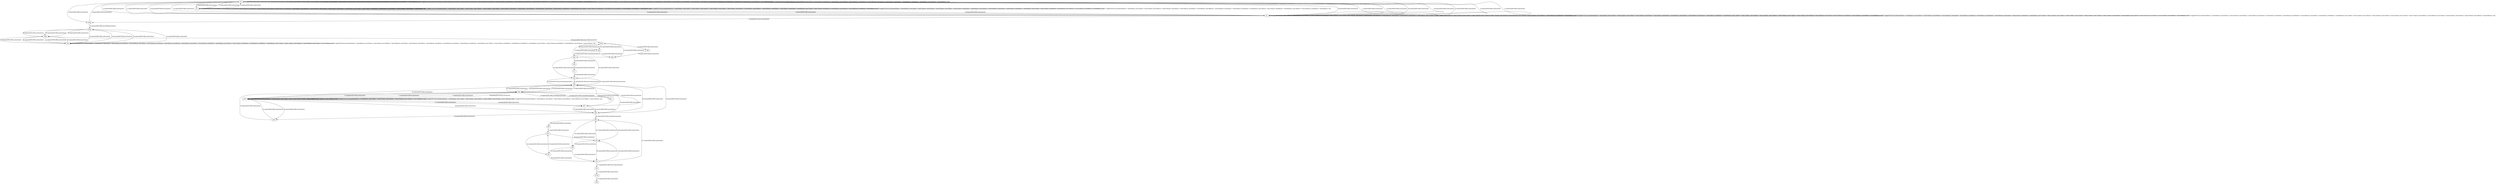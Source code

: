 # Total number of goals covered by this test: 1
# d13m --> b56

digraph g {
"b3" -> "b3" [label = "1-toggle[TOGGLE];/null/door33[false]:=!(door33[false]); door2[false]:=!(door2[false]); door4[false]:=!(door4[false]); door20[false]:=!(door20[false]); door36[false]:=!(door36[false]); door5[false]:=!(door5[false]); door6[false]:=!(door6[false]); door8[false]:=!(door8[false]); door26[false]:=!(door26[false]); /null"];
"b3" -> "d36p" [label = "2-explore[EXPLORE];/null/null/null"];
"d36p" -> "b3" [label = "3-explore[EXPLORE];/null/null/null"];
"b3" -> "b3" [label = "4-toggle[TOGGLE];/null/door33[false]:=!(door33[false]); door2[false]:=!(door2[false]); door4[false]:=!(door4[false]); door20[false]:=!(door20[false]); door36[false]:=!(door36[false]); door5[false]:=!(door5[false]); door6[false]:=!(door6[false]); door8[false]:=!(door8[false]); door26[false]:=!(door26[false]); /null"];
"b3" -> "b4" [label = "5-explore[EXPLORE];/null/null/null"];
"b4" -> "b4" [label = "6-toggle[TOGGLE];/null/door0[false]:=!(door0[false]); door1[false]:=!(door1[false]); door33[false]:=!(door33[false]); door2[false]:=!(door2[false]); door4[false]:=!(door4[false]); door36[false]:=!(door36[false]); door5[false]:=!(door5[false]); door6[false]:=!(door6[false]); door7[false]:=!(door7[false]); door8[false]:=!(door8[false]); door24[false]:=!(door24[false]); door9[false]:=!(door9[false]); /null"];
"b4" -> "b4" [label = "7-toggle[TOGGLE];/null/door0[false]:=!(door0[false]); door1[false]:=!(door1[false]); door33[false]:=!(door33[false]); door2[false]:=!(door2[false]); door4[false]:=!(door4[false]); door36[false]:=!(door36[false]); door5[false]:=!(door5[false]); door6[false]:=!(door6[false]); door7[false]:=!(door7[false]); door8[false]:=!(door8[false]); door24[false]:=!(door24[false]); door9[false]:=!(door9[false]); /null"];
"b4" -> "b2" [label = "8-explore[EXPLORE];/null/null/null"];
"b2" -> "b3" [label = "9-explore[EXPLORE];/null/null/null"];
"b3" -> "b2" [label = "10-explore[EXPLORE];/null/null/null"];
"b2" -> "b3" [label = "11-explore[EXPLORE];/null/null/null"];
"b3" -> "b2" [label = "12-explore[EXPLORE];/null/null/null"];
"b2" -> "b2" [label = "13-toggle[TOGGLE];/null/door0[false]:=!(door0[false]); door32[false]:=!(door32[false]); door33[false]:=!(door33[false]); door2[false]:=!(door2[false]); door4[false]:=!(door4[false]); door36[false]:=!(door36[false]); door5[false]:=!(door5[false]); door9[false]:=!(door9[false]); door11[false]:=!(door11[false]); door13[false]:=!(door13[false]); door15[false]:=!(door15[false]); door17[false]:=!(door17[false]); door20[false]:=!(door20[false]); door22[false]:=!(door22[false]); door23[false]:=!(door23[false]); door29[false]:=!(door29[false]); /null"];
"b2" -> "b4" [label = "14-explore[EXPLORE];/null/null/null"];
"b4" -> "b4" [label = "15-toggle[TOGGLE];/null/door0[false]:=!(door0[false]); door1[false]:=!(door1[false]); door33[false]:=!(door33[false]); door2[false]:=!(door2[false]); door4[false]:=!(door4[false]); door36[false]:=!(door36[false]); door5[false]:=!(door5[false]); door6[false]:=!(door6[false]); door7[false]:=!(door7[false]); door8[false]:=!(door8[false]); door24[false]:=!(door24[false]); door9[false]:=!(door9[false]); /null"];
"b4" -> "b4" [label = "16-toggle[TOGGLE];/null/door0[false]:=!(door0[false]); door1[false]:=!(door1[false]); door33[false]:=!(door33[false]); door2[false]:=!(door2[false]); door4[false]:=!(door4[false]); door36[false]:=!(door36[false]); door5[false]:=!(door5[false]); door6[false]:=!(door6[false]); door7[false]:=!(door7[false]); door8[false]:=!(door8[false]); door24[false]:=!(door24[false]); door9[false]:=!(door9[false]); /null"];
"b4" -> "b4" [label = "17-toggle[TOGGLE];/null/door0[false]:=!(door0[false]); door1[false]:=!(door1[false]); door33[false]:=!(door33[false]); door2[false]:=!(door2[false]); door4[false]:=!(door4[false]); door36[false]:=!(door36[false]); door5[false]:=!(door5[false]); door6[false]:=!(door6[false]); door7[false]:=!(door7[false]); door8[false]:=!(door8[false]); door24[false]:=!(door24[false]); door9[false]:=!(door9[false]); /null"];
"b4" -> "b2" [label = "18-explore[EXPLORE];/null/null/null"];
"b2" -> "b2" [label = "19-toggle[TOGGLE];/null/door0[false]:=!(door0[false]); door32[false]:=!(door32[false]); door33[false]:=!(door33[false]); door2[false]:=!(door2[false]); door4[false]:=!(door4[false]); door36[false]:=!(door36[false]); door5[false]:=!(door5[false]); door9[false]:=!(door9[false]); door11[false]:=!(door11[false]); door13[false]:=!(door13[false]); door15[false]:=!(door15[false]); door17[false]:=!(door17[false]); door20[false]:=!(door20[false]); door22[false]:=!(door22[false]); door23[false]:=!(door23[false]); door29[false]:=!(door29[false]); /null"];
"b2" -> "b3" [label = "20-explore[EXPLORE];/null/null/null"];
"b3" -> "b4" [label = "21-explore[EXPLORE];/null/null/null"];
"b4" -> "b3" [label = "22-explore[EXPLORE];/null/null/null"];
"b3" -> "b3" [label = "23-toggle[TOGGLE];/null/door33[false]:=!(door33[false]); door2[false]:=!(door2[false]); door4[false]:=!(door4[false]); door20[false]:=!(door20[false]); door36[false]:=!(door36[false]); door5[false]:=!(door5[false]); door6[false]:=!(door6[false]); door8[false]:=!(door8[false]); door26[false]:=!(door26[false]); /null"];
"b3" -> "b2" [label = "24-explore[EXPLORE];/null/null/null"];
"b2" -> "b2" [label = "25-toggle[TOGGLE];/null/door0[false]:=!(door0[false]); door32[false]:=!(door32[false]); door33[false]:=!(door33[false]); door2[false]:=!(door2[false]); door4[false]:=!(door4[false]); door36[false]:=!(door36[false]); door5[false]:=!(door5[false]); door9[false]:=!(door9[false]); door11[false]:=!(door11[false]); door13[false]:=!(door13[false]); door15[false]:=!(door15[false]); door17[false]:=!(door17[false]); door20[false]:=!(door20[false]); door22[false]:=!(door22[false]); door23[false]:=!(door23[false]); door29[false]:=!(door29[false]); /null"];
"b2" -> "b3" [label = "26-explore[EXPLORE];/null/null/null"];
"b3" -> "b2" [label = "27-explore[EXPLORE];/null/null/null"];
"b2" -> "b3" [label = "28-explore[EXPLORE];/null/null/null"];
"b3" -> "b2" [label = "29-explore[EXPLORE];/null/null/null"];
"b2" -> "b3" [label = "30-explore[EXPLORE];/null/null/null"];
"b3" -> "b3" [label = "31-toggle[TOGGLE];/null/door33[false]:=!(door33[false]); door2[false]:=!(door2[false]); door4[false]:=!(door4[false]); door20[false]:=!(door20[false]); door36[false]:=!(door36[false]); door5[false]:=!(door5[false]); door6[false]:=!(door6[false]); door8[false]:=!(door8[false]); door26[false]:=!(door26[false]); /null"];
"b3" -> "b2" [label = "32-explore[EXPLORE];/null/null/null"];
"b2" -> "b2" [label = "33-toggle[TOGGLE];/null/door0[false]:=!(door0[false]); door32[false]:=!(door32[false]); door33[false]:=!(door33[false]); door2[false]:=!(door2[false]); door4[false]:=!(door4[false]); door36[false]:=!(door36[false]); door5[false]:=!(door5[false]); door9[false]:=!(door9[false]); door11[false]:=!(door11[false]); door13[false]:=!(door13[false]); door15[false]:=!(door15[false]); door17[false]:=!(door17[false]); door20[false]:=!(door20[false]); door22[false]:=!(door22[false]); door23[false]:=!(door23[false]); door29[false]:=!(door29[false]); /null"];
"b2" -> "d36p" [label = "34-explore[EXPLORE];/null/null/null"];
"d36p" -> "d36m" [label = "35-explore[EXPLORE];/door36[false]/null/null"];
"d36m" -> "d33p" [label = "36-explore[EXPLORE];/null/null/null"];
"d33p" -> "b86" [label = "37-explore[EXPLORE];/null/null/null"];
"b86" -> "b86" [label = "38-toggle[TOGGLE];/null/door0[false]:=!(door0[false]); door1[false]:=!(door1[false]); door33[false]:=!(door33[false]); door2[false]:=!(door2[false]); door3[false]:=!(door3[false]); door4[false]:=!(door4[false]); door5[false]:=!(door5[false]); door6[false]:=!(door6[false]); door7[false]:=!(door7[false]); door8[false]:=!(door8[false]); door9[false]:=!(door9[false]); door27[false]:=!(door27[false]); door30[false]:=!(door30[false]); door31[false]:=!(door31[false]); /null"];
"b86" -> "d36m" [label = "39-explore[EXPLORE];/null/null/null"];
"d36m" -> "d33p" [label = "40-explore[EXPLORE];/null/null/null"];
"d33p" -> "b86" [label = "41-explore[EXPLORE];/null/null/null"];
"b86" -> "b86" [label = "42-toggle[TOGGLE];/null/door0[false]:=!(door0[false]); door1[false]:=!(door1[false]); door33[false]:=!(door33[false]); door2[false]:=!(door2[false]); door3[false]:=!(door3[false]); door4[false]:=!(door4[false]); door5[false]:=!(door5[false]); door6[false]:=!(door6[false]); door7[false]:=!(door7[false]); door8[false]:=!(door8[false]); door9[false]:=!(door9[false]); door27[false]:=!(door27[false]); door30[false]:=!(door30[false]); door31[false]:=!(door31[false]); /null"];
"b86" -> "d36m" [label = "43-explore[EXPLORE];/null/null/null"];
"d36m" -> "b86" [label = "44-explore[EXPLORE];/null/null/null"];
"b86" -> "d36m" [label = "45-explore[EXPLORE];/null/null/null"];
"d36m" -> "d33p" [label = "46-explore[EXPLORE];/null/null/null"];
"d33p" -> "b86" [label = "47-explore[EXPLORE];/null/null/null"];
"b86" -> "d33p" [label = "48-explore[EXPLORE];/null/null/null"];
"d33p" -> "d33m" [label = "49-explore[EXPLORE];/door33[false]/null/null"];
"d33m" -> "d4p" [label = "50-explore[EXPLORE];/null/null/null"];
"d4p" -> "d6m" [label = "51-explore[EXPLORE];/null/null/null"];
"d6m" -> "d33m" [label = "52-explore[EXPLORE];/null/null/null"];
"d33m" -> "b88" [label = "53-explore[EXPLORE];/null/null/null"];
"b88" -> "d6m" [label = "54-explore[EXPLORE];/null/null/null"];
"d6m" -> "d33m" [label = "55-explore[EXPLORE];/null/null/null"];
"d33m" -> "d4p" [label = "56-explore[EXPLORE];/null/null/null"];
"d4p" -> "d4m" [label = "57-explore[EXPLORE];/door4[false]/null/null"];
"d4m" -> "d5m" [label = "58-explore[EXPLORE];/null/null/null"];
"d5m" -> "b71" [label = "59-explore[EXPLORE];/null/null/null"];
"b71" -> "d2p" [label = "60-explore[EXPLORE];/null/null/null"];
"d2p" -> "d2m" [label = "61-explore[EXPLORE];/door2[false]/null/null"];
"d2m" -> "d2p" [label = "62-explore[EXPLORE];/door2[false]/null/null"];
"d2p" -> "d4m" [label = "63-explore[EXPLORE];/null/null/null"];
"d4m" -> "d2p" [label = "64-explore[EXPLORE];/null/null/null"];
"d2p" -> "d2m" [label = "65-explore[EXPLORE];/door2[false]/null/null"];
"d2m" -> "gf17" [label = "66-explore[EXPLORE];/null/null/null"];
"gf17" -> "b101" [label = "67-explore[EXPLORE];/null/null/null"];
"b101" -> "d0m" [label = "68-explore[EXPLORE];/null/null/null"];
"d0m" -> "gf14" [label = "69-explore[EXPLORE];/null/null/null"];
"gf14" -> "d8m" [label = "70-explore[EXPLORE];/null/null/null"];
"d8m" -> "b101" [label = "71-explore[EXPLORE];/null/null/null"];
"b101" -> "b101" [label = "72-toggle[TOGGLE];/null/door0[false]:=!(door0[false]); door7[false]:=!(door7[false]); door23[false]:=!(door23[false]); door13[false]:=!(door13[false]); /null"];
"b101" -> "d8m" [label = "73-explore[EXPLORE];/null/null/null"];
"d8m" -> "d8p" [label = "74-explore[EXPLORE];/door8[false]/null/null"];
"d8p" -> "d8m" [label = "75-explore[EXPLORE];/door8[false]/null/null"];
"d8m" -> "d0m" [label = "76-explore[EXPLORE];/null/null/null"];
"d0m" -> "gf17" [label = "77-explore[EXPLORE];/null/null/null"];
"gf17" -> "d2m" [label = "78-explore[EXPLORE];/null/null/null"];
"d2m" -> "d8m" [label = "79-explore[EXPLORE];/null/null/null"];
"d8m" -> "d2m" [label = "80-explore[EXPLORE];/null/null/null"];
"d2m" -> "d8m" [label = "81-explore[EXPLORE];/null/null/null"];
"d8m" -> "d2m" [label = "82-explore[EXPLORE];/null/null/null"];
"d2m" -> "d0m" [label = "83-explore[EXPLORE];/null/null/null"];
"d0m" -> "d2m" [label = "84-explore[EXPLORE];/null/null/null"];
"d2m" -> "b101" [label = "85-explore[EXPLORE];/null/null/null"];
"b101" -> "gf14" [label = "86-explore[EXPLORE];/null/null/null"];
"gf14" -> "b101" [label = "87-explore[EXPLORE];/null/null/null"];
"b101" -> "b101" [label = "88-toggle[TOGGLE];/null/door0[false]:=!(door0[false]); door7[false]:=!(door7[false]); door23[false]:=!(door23[false]); door13[false]:=!(door13[false]); /null"];
"b101" -> "b101" [label = "89-toggle[TOGGLE];/null/door0[false]:=!(door0[false]); door7[false]:=!(door7[false]); door23[false]:=!(door23[false]); door13[false]:=!(door13[false]); /null"];
"b101" -> "d8m" [label = "90-explore[EXPLORE];/null/null/null"];
"d8m" -> "b101" [label = "91-explore[EXPLORE];/null/null/null"];
"b101" -> "b101" [label = "92-toggle[TOGGLE];/null/door0[false]:=!(door0[false]); door7[false]:=!(door7[false]); door23[false]:=!(door23[false]); door13[false]:=!(door13[false]); /null"];
"b101" -> "gf17" [label = "93-explore[EXPLORE];/null/null/null"];
"gf17" -> "d0m" [label = "94-explore[EXPLORE];/null/null/null"];
"d0m" -> "d0p" [label = "95-explore[EXPLORE];/door0[false]/null/null"];
"d0p" -> "b60" [label = "96-explore[EXPLORE];/null/null/null"];
"b60" -> "d1m" [label = "97-explore[EXPLORE];/null/null/null"];
"d1m" -> "b59" [label = "98-explore[EXPLORE];/null/null/null"];
"b59" -> "d7m" [label = "99-explore[EXPLORE];/null/null/null"];
"d7m" -> "b59" [label = "100-explore[EXPLORE];/null/null/null"];
"b59" -> "d0p" [label = "101-explore[EXPLORE];/null/null/null"];
"d0p" -> "b58" [label = "102-explore[EXPLORE];/null/null/null"];
"b58" -> "b61" [label = "103-explore[EXPLORE];/null/null/null"];
"b61" -> "d1m" [label = "104-explore[EXPLORE];/null/null/null"];
"d1m" -> "b61" [label = "105-explore[EXPLORE];/null/null/null"];
"b61" -> "d7m" [label = "106-explore[EXPLORE];/null/null/null"];
"d7m" -> "d0p" [label = "107-explore[EXPLORE];/null/null/null"];
"d0p" -> "b59" [label = "108-explore[EXPLORE];/null/null/null"];
"b59" -> "b58" [label = "109-explore[EXPLORE];/null/null/null"];
"b58" -> "d7m" [label = "110-explore[EXPLORE];/null/null/null"];
"d7m" -> "d7p" [label = "111-explore[EXPLORE];/door7[false]/null/null"];
"d7p" -> "d13m" [label = "112-explore[EXPLORE];/null/null/null"];
"d13m" -> "b56" [label = "113-explore[EXPLORE];/null/null/null"];
}
